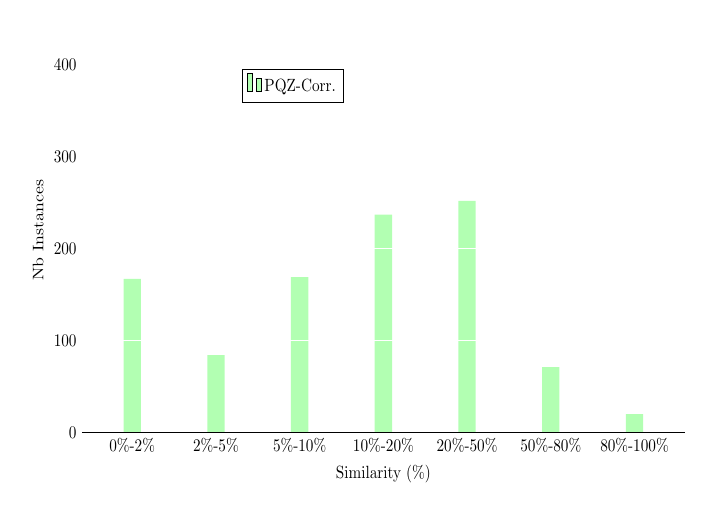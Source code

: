 \begin{tikzpicture}[xscale=0.55, yscale=0.8, every node/.style={xscale=1, yscale=0.8}]
  \centering
  \begin{axis}[
        ybar, axis on top,
        height=8cm, width=15.5cm,
        bar width=0.4cm,
        ymajorgrids, tick align=inside,
        major grid style={draw=white},
        enlarge y limits={value=.1,upper},
        ymin=0, ymax=400,
        axis x line*=bottom,
        axis y line*=left,
        y axis line style={opacity=0},
        tickwidth=0pt,
        enlarge x limits=true,
        legend style={
            at={(0.35,0.9)},
            anchor=north,
            legend columns=-1,
            /tikz/every even column/.append style={column sep=0.5cm}
        },
        ylabel={Nb Instances},
        xlabel={Similarity (\%)},
        symbolic x coords={0\%-2\%,2\%-5\%,5\%-10\%,10\%-20\%,20\%-50\%,50\%-80\%,80\%-100\%},
        xtick=data
    ]
    \addplot [draw=none, fill=green!30] coordinates {
      (0\%-2\%,167)(2\%-5\%,84)(5\%-10\%,169)(10\%-20\%,237)(20\%-50\%,252)(50\%-80\%,71)(80\%-100\%,20)
};
    \legend{PQZ-Corr.}
  \end{axis}
  \end{tikzpicture}